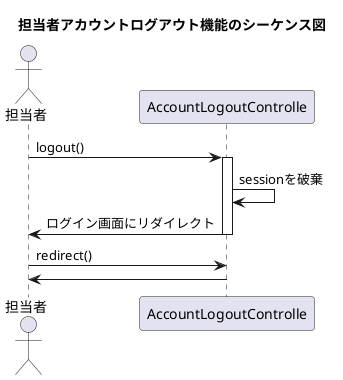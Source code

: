@startuml

title 担当者アカウントログアウト機能のシーケンス図
actor "担当者" as user
participant "AccountLogoutControlle" as controller
user -> controller++:logout()
controller -> controller:sessionを破棄
controller -> user--:ログイン画面にリダイレクト
user -> controller:redirect()
controller -> user:

@enduml